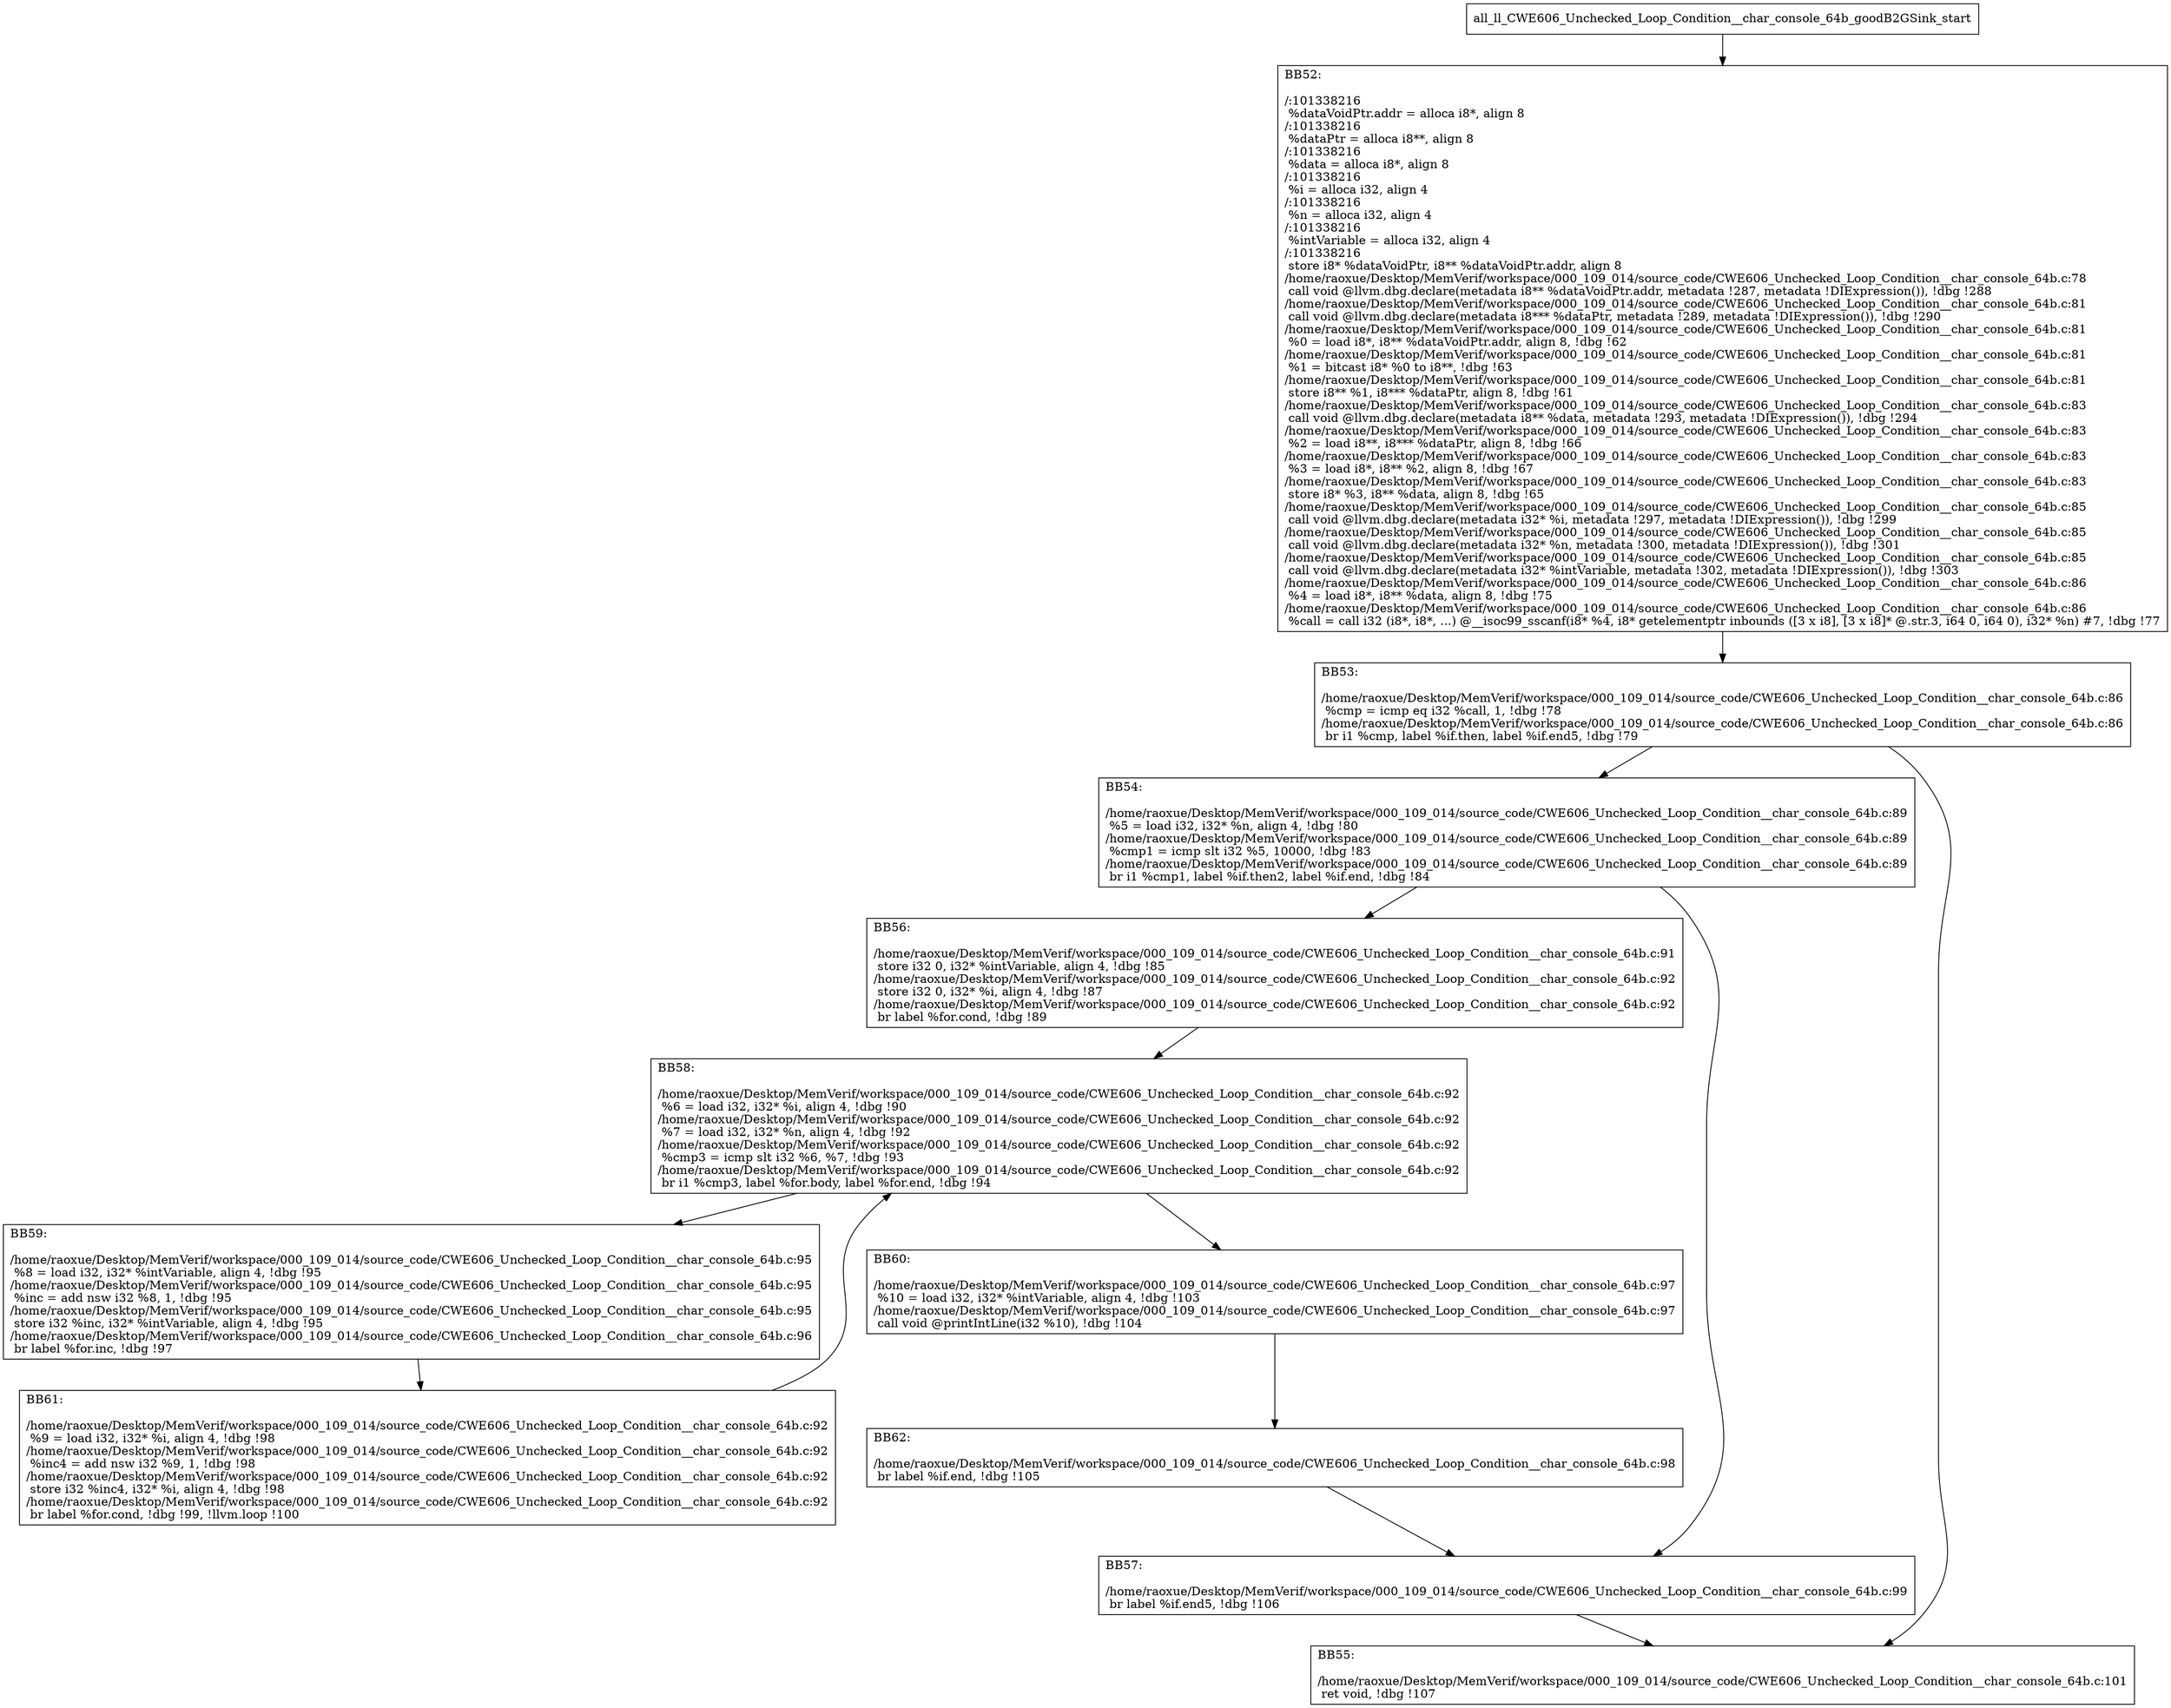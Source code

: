 digraph "CFG for'all_ll_CWE606_Unchecked_Loop_Condition__char_console_64b_goodB2GSink' function" {
	BBall_ll_CWE606_Unchecked_Loop_Condition__char_console_64b_goodB2GSink_start[shape=record,label="{all_ll_CWE606_Unchecked_Loop_Condition__char_console_64b_goodB2GSink_start}"];
	BBall_ll_CWE606_Unchecked_Loop_Condition__char_console_64b_goodB2GSink_start-> all_ll_CWE606_Unchecked_Loop_Condition__char_console_64b_goodB2GSinkBB52;
	all_ll_CWE606_Unchecked_Loop_Condition__char_console_64b_goodB2GSinkBB52 [shape=record, label="{BB52:\l\l/:101338216\l
  %dataVoidPtr.addr = alloca i8*, align 8\l
/:101338216\l
  %dataPtr = alloca i8**, align 8\l
/:101338216\l
  %data = alloca i8*, align 8\l
/:101338216\l
  %i = alloca i32, align 4\l
/:101338216\l
  %n = alloca i32, align 4\l
/:101338216\l
  %intVariable = alloca i32, align 4\l
/:101338216\l
  store i8* %dataVoidPtr, i8** %dataVoidPtr.addr, align 8\l
/home/raoxue/Desktop/MemVerif/workspace/000_109_014/source_code/CWE606_Unchecked_Loop_Condition__char_console_64b.c:78\l
  call void @llvm.dbg.declare(metadata i8** %dataVoidPtr.addr, metadata !287, metadata !DIExpression()), !dbg !288\l
/home/raoxue/Desktop/MemVerif/workspace/000_109_014/source_code/CWE606_Unchecked_Loop_Condition__char_console_64b.c:81\l
  call void @llvm.dbg.declare(metadata i8*** %dataPtr, metadata !289, metadata !DIExpression()), !dbg !290\l
/home/raoxue/Desktop/MemVerif/workspace/000_109_014/source_code/CWE606_Unchecked_Loop_Condition__char_console_64b.c:81\l
  %0 = load i8*, i8** %dataVoidPtr.addr, align 8, !dbg !62\l
/home/raoxue/Desktop/MemVerif/workspace/000_109_014/source_code/CWE606_Unchecked_Loop_Condition__char_console_64b.c:81\l
  %1 = bitcast i8* %0 to i8**, !dbg !63\l
/home/raoxue/Desktop/MemVerif/workspace/000_109_014/source_code/CWE606_Unchecked_Loop_Condition__char_console_64b.c:81\l
  store i8** %1, i8*** %dataPtr, align 8, !dbg !61\l
/home/raoxue/Desktop/MemVerif/workspace/000_109_014/source_code/CWE606_Unchecked_Loop_Condition__char_console_64b.c:83\l
  call void @llvm.dbg.declare(metadata i8** %data, metadata !293, metadata !DIExpression()), !dbg !294\l
/home/raoxue/Desktop/MemVerif/workspace/000_109_014/source_code/CWE606_Unchecked_Loop_Condition__char_console_64b.c:83\l
  %2 = load i8**, i8*** %dataPtr, align 8, !dbg !66\l
/home/raoxue/Desktop/MemVerif/workspace/000_109_014/source_code/CWE606_Unchecked_Loop_Condition__char_console_64b.c:83\l
  %3 = load i8*, i8** %2, align 8, !dbg !67\l
/home/raoxue/Desktop/MemVerif/workspace/000_109_014/source_code/CWE606_Unchecked_Loop_Condition__char_console_64b.c:83\l
  store i8* %3, i8** %data, align 8, !dbg !65\l
/home/raoxue/Desktop/MemVerif/workspace/000_109_014/source_code/CWE606_Unchecked_Loop_Condition__char_console_64b.c:85\l
  call void @llvm.dbg.declare(metadata i32* %i, metadata !297, metadata !DIExpression()), !dbg !299\l
/home/raoxue/Desktop/MemVerif/workspace/000_109_014/source_code/CWE606_Unchecked_Loop_Condition__char_console_64b.c:85\l
  call void @llvm.dbg.declare(metadata i32* %n, metadata !300, metadata !DIExpression()), !dbg !301\l
/home/raoxue/Desktop/MemVerif/workspace/000_109_014/source_code/CWE606_Unchecked_Loop_Condition__char_console_64b.c:85\l
  call void @llvm.dbg.declare(metadata i32* %intVariable, metadata !302, metadata !DIExpression()), !dbg !303\l
/home/raoxue/Desktop/MemVerif/workspace/000_109_014/source_code/CWE606_Unchecked_Loop_Condition__char_console_64b.c:86\l
  %4 = load i8*, i8** %data, align 8, !dbg !75\l
/home/raoxue/Desktop/MemVerif/workspace/000_109_014/source_code/CWE606_Unchecked_Loop_Condition__char_console_64b.c:86\l
  %call = call i32 (i8*, i8*, ...) @__isoc99_sscanf(i8* %4, i8* getelementptr inbounds ([3 x i8], [3 x i8]* @.str.3, i64 0, i64 0), i32* %n) #7, !dbg !77\l
}"];
	all_ll_CWE606_Unchecked_Loop_Condition__char_console_64b_goodB2GSinkBB52-> all_ll_CWE606_Unchecked_Loop_Condition__char_console_64b_goodB2GSinkBB53;
	all_ll_CWE606_Unchecked_Loop_Condition__char_console_64b_goodB2GSinkBB53 [shape=record, label="{BB53:\l\l/home/raoxue/Desktop/MemVerif/workspace/000_109_014/source_code/CWE606_Unchecked_Loop_Condition__char_console_64b.c:86\l
  %cmp = icmp eq i32 %call, 1, !dbg !78\l
/home/raoxue/Desktop/MemVerif/workspace/000_109_014/source_code/CWE606_Unchecked_Loop_Condition__char_console_64b.c:86\l
  br i1 %cmp, label %if.then, label %if.end5, !dbg !79\l
}"];
	all_ll_CWE606_Unchecked_Loop_Condition__char_console_64b_goodB2GSinkBB53-> all_ll_CWE606_Unchecked_Loop_Condition__char_console_64b_goodB2GSinkBB54;
	all_ll_CWE606_Unchecked_Loop_Condition__char_console_64b_goodB2GSinkBB53-> all_ll_CWE606_Unchecked_Loop_Condition__char_console_64b_goodB2GSinkBB55;
	all_ll_CWE606_Unchecked_Loop_Condition__char_console_64b_goodB2GSinkBB54 [shape=record, label="{BB54:\l\l/home/raoxue/Desktop/MemVerif/workspace/000_109_014/source_code/CWE606_Unchecked_Loop_Condition__char_console_64b.c:89\l
  %5 = load i32, i32* %n, align 4, !dbg !80\l
/home/raoxue/Desktop/MemVerif/workspace/000_109_014/source_code/CWE606_Unchecked_Loop_Condition__char_console_64b.c:89\l
  %cmp1 = icmp slt i32 %5, 10000, !dbg !83\l
/home/raoxue/Desktop/MemVerif/workspace/000_109_014/source_code/CWE606_Unchecked_Loop_Condition__char_console_64b.c:89\l
  br i1 %cmp1, label %if.then2, label %if.end, !dbg !84\l
}"];
	all_ll_CWE606_Unchecked_Loop_Condition__char_console_64b_goodB2GSinkBB54-> all_ll_CWE606_Unchecked_Loop_Condition__char_console_64b_goodB2GSinkBB56;
	all_ll_CWE606_Unchecked_Loop_Condition__char_console_64b_goodB2GSinkBB54-> all_ll_CWE606_Unchecked_Loop_Condition__char_console_64b_goodB2GSinkBB57;
	all_ll_CWE606_Unchecked_Loop_Condition__char_console_64b_goodB2GSinkBB56 [shape=record, label="{BB56:\l\l/home/raoxue/Desktop/MemVerif/workspace/000_109_014/source_code/CWE606_Unchecked_Loop_Condition__char_console_64b.c:91\l
  store i32 0, i32* %intVariable, align 4, !dbg !85\l
/home/raoxue/Desktop/MemVerif/workspace/000_109_014/source_code/CWE606_Unchecked_Loop_Condition__char_console_64b.c:92\l
  store i32 0, i32* %i, align 4, !dbg !87\l
/home/raoxue/Desktop/MemVerif/workspace/000_109_014/source_code/CWE606_Unchecked_Loop_Condition__char_console_64b.c:92\l
  br label %for.cond, !dbg !89\l
}"];
	all_ll_CWE606_Unchecked_Loop_Condition__char_console_64b_goodB2GSinkBB56-> all_ll_CWE606_Unchecked_Loop_Condition__char_console_64b_goodB2GSinkBB58;
	all_ll_CWE606_Unchecked_Loop_Condition__char_console_64b_goodB2GSinkBB58 [shape=record, label="{BB58:\l\l/home/raoxue/Desktop/MemVerif/workspace/000_109_014/source_code/CWE606_Unchecked_Loop_Condition__char_console_64b.c:92\l
  %6 = load i32, i32* %i, align 4, !dbg !90\l
/home/raoxue/Desktop/MemVerif/workspace/000_109_014/source_code/CWE606_Unchecked_Loop_Condition__char_console_64b.c:92\l
  %7 = load i32, i32* %n, align 4, !dbg !92\l
/home/raoxue/Desktop/MemVerif/workspace/000_109_014/source_code/CWE606_Unchecked_Loop_Condition__char_console_64b.c:92\l
  %cmp3 = icmp slt i32 %6, %7, !dbg !93\l
/home/raoxue/Desktop/MemVerif/workspace/000_109_014/source_code/CWE606_Unchecked_Loop_Condition__char_console_64b.c:92\l
  br i1 %cmp3, label %for.body, label %for.end, !dbg !94\l
}"];
	all_ll_CWE606_Unchecked_Loop_Condition__char_console_64b_goodB2GSinkBB58-> all_ll_CWE606_Unchecked_Loop_Condition__char_console_64b_goodB2GSinkBB59;
	all_ll_CWE606_Unchecked_Loop_Condition__char_console_64b_goodB2GSinkBB58-> all_ll_CWE606_Unchecked_Loop_Condition__char_console_64b_goodB2GSinkBB60;
	all_ll_CWE606_Unchecked_Loop_Condition__char_console_64b_goodB2GSinkBB59 [shape=record, label="{BB59:\l\l/home/raoxue/Desktop/MemVerif/workspace/000_109_014/source_code/CWE606_Unchecked_Loop_Condition__char_console_64b.c:95\l
  %8 = load i32, i32* %intVariable, align 4, !dbg !95\l
/home/raoxue/Desktop/MemVerif/workspace/000_109_014/source_code/CWE606_Unchecked_Loop_Condition__char_console_64b.c:95\l
  %inc = add nsw i32 %8, 1, !dbg !95\l
/home/raoxue/Desktop/MemVerif/workspace/000_109_014/source_code/CWE606_Unchecked_Loop_Condition__char_console_64b.c:95\l
  store i32 %inc, i32* %intVariable, align 4, !dbg !95\l
/home/raoxue/Desktop/MemVerif/workspace/000_109_014/source_code/CWE606_Unchecked_Loop_Condition__char_console_64b.c:96\l
  br label %for.inc, !dbg !97\l
}"];
	all_ll_CWE606_Unchecked_Loop_Condition__char_console_64b_goodB2GSinkBB59-> all_ll_CWE606_Unchecked_Loop_Condition__char_console_64b_goodB2GSinkBB61;
	all_ll_CWE606_Unchecked_Loop_Condition__char_console_64b_goodB2GSinkBB61 [shape=record, label="{BB61:\l\l/home/raoxue/Desktop/MemVerif/workspace/000_109_014/source_code/CWE606_Unchecked_Loop_Condition__char_console_64b.c:92\l
  %9 = load i32, i32* %i, align 4, !dbg !98\l
/home/raoxue/Desktop/MemVerif/workspace/000_109_014/source_code/CWE606_Unchecked_Loop_Condition__char_console_64b.c:92\l
  %inc4 = add nsw i32 %9, 1, !dbg !98\l
/home/raoxue/Desktop/MemVerif/workspace/000_109_014/source_code/CWE606_Unchecked_Loop_Condition__char_console_64b.c:92\l
  store i32 %inc4, i32* %i, align 4, !dbg !98\l
/home/raoxue/Desktop/MemVerif/workspace/000_109_014/source_code/CWE606_Unchecked_Loop_Condition__char_console_64b.c:92\l
  br label %for.cond, !dbg !99, !llvm.loop !100\l
}"];
	all_ll_CWE606_Unchecked_Loop_Condition__char_console_64b_goodB2GSinkBB61-> all_ll_CWE606_Unchecked_Loop_Condition__char_console_64b_goodB2GSinkBB58;
	all_ll_CWE606_Unchecked_Loop_Condition__char_console_64b_goodB2GSinkBB60 [shape=record, label="{BB60:\l\l/home/raoxue/Desktop/MemVerif/workspace/000_109_014/source_code/CWE606_Unchecked_Loop_Condition__char_console_64b.c:97\l
  %10 = load i32, i32* %intVariable, align 4, !dbg !103\l
/home/raoxue/Desktop/MemVerif/workspace/000_109_014/source_code/CWE606_Unchecked_Loop_Condition__char_console_64b.c:97\l
  call void @printIntLine(i32 %10), !dbg !104\l
}"];
	all_ll_CWE606_Unchecked_Loop_Condition__char_console_64b_goodB2GSinkBB60-> all_ll_CWE606_Unchecked_Loop_Condition__char_console_64b_goodB2GSinkBB62;
	all_ll_CWE606_Unchecked_Loop_Condition__char_console_64b_goodB2GSinkBB62 [shape=record, label="{BB62:\l\l/home/raoxue/Desktop/MemVerif/workspace/000_109_014/source_code/CWE606_Unchecked_Loop_Condition__char_console_64b.c:98\l
  br label %if.end, !dbg !105\l
}"];
	all_ll_CWE606_Unchecked_Loop_Condition__char_console_64b_goodB2GSinkBB62-> all_ll_CWE606_Unchecked_Loop_Condition__char_console_64b_goodB2GSinkBB57;
	all_ll_CWE606_Unchecked_Loop_Condition__char_console_64b_goodB2GSinkBB57 [shape=record, label="{BB57:\l\l/home/raoxue/Desktop/MemVerif/workspace/000_109_014/source_code/CWE606_Unchecked_Loop_Condition__char_console_64b.c:99\l
  br label %if.end5, !dbg !106\l
}"];
	all_ll_CWE606_Unchecked_Loop_Condition__char_console_64b_goodB2GSinkBB57-> all_ll_CWE606_Unchecked_Loop_Condition__char_console_64b_goodB2GSinkBB55;
	all_ll_CWE606_Unchecked_Loop_Condition__char_console_64b_goodB2GSinkBB55 [shape=record, label="{BB55:\l\l/home/raoxue/Desktop/MemVerif/workspace/000_109_014/source_code/CWE606_Unchecked_Loop_Condition__char_console_64b.c:101\l
  ret void, !dbg !107\l
}"];
}
